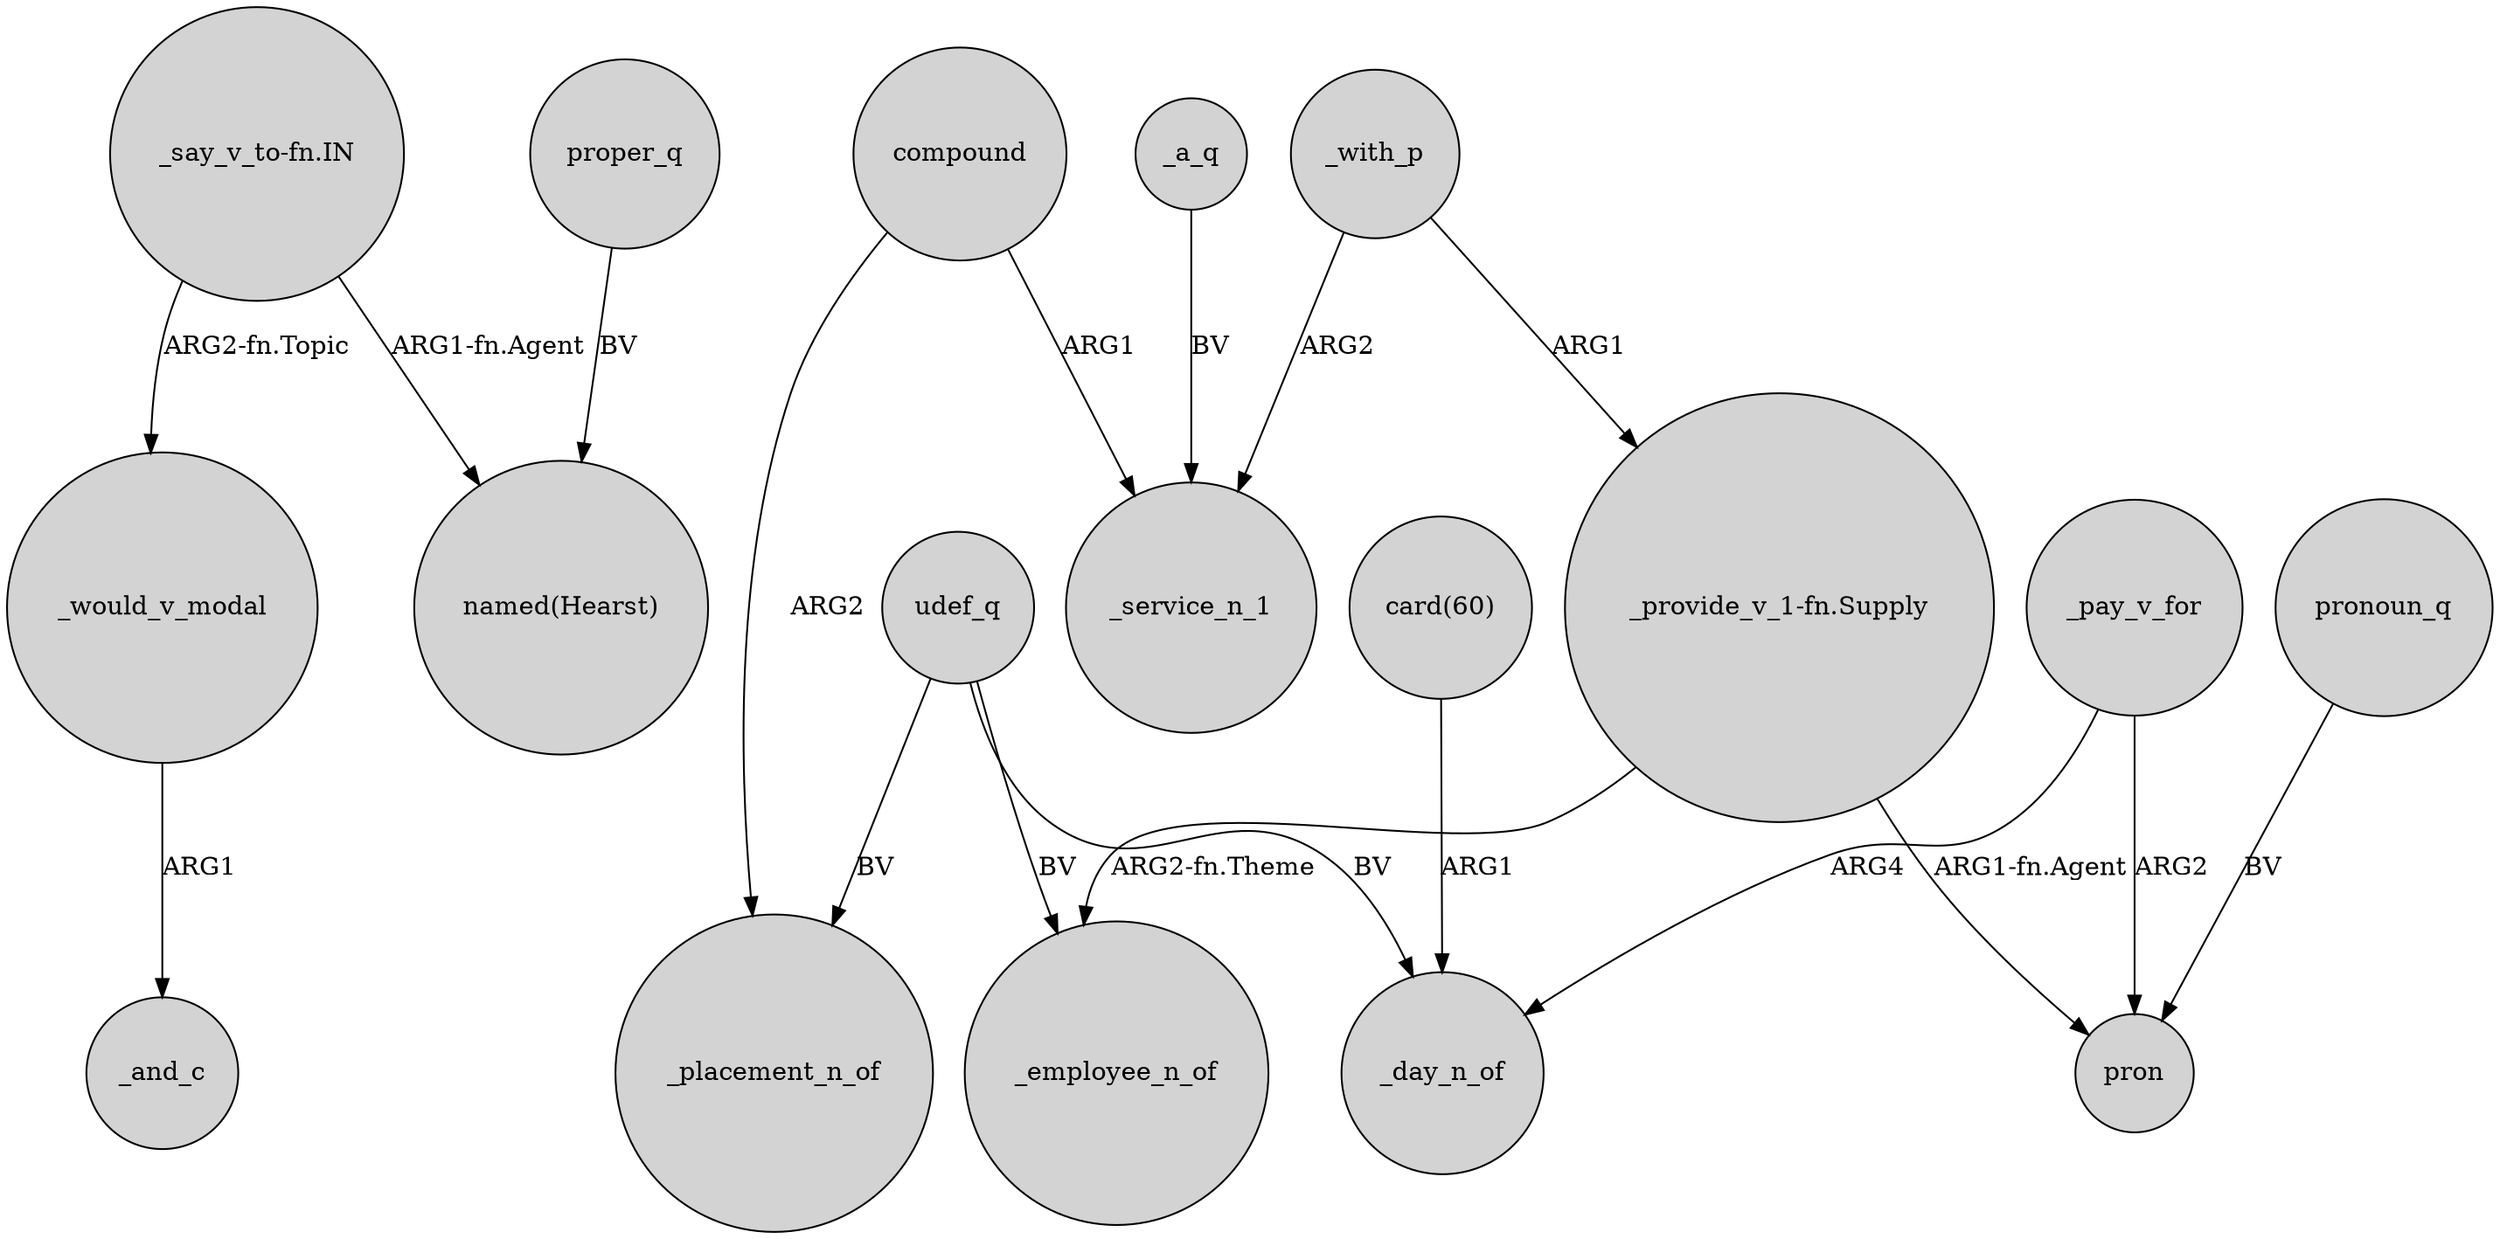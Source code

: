 digraph {
	node [shape=circle style=filled]
	"_say_v_to-fn.IN" -> _would_v_modal [label="ARG2-fn.Topic"]
	compound -> _placement_n_of [label=ARG2]
	"_provide_v_1-fn.Supply" -> pron [label="ARG1-fn.Agent"]
	_with_p -> "_provide_v_1-fn.Supply" [label=ARG1]
	_pay_v_for -> pron [label=ARG2]
	_would_v_modal -> _and_c [label=ARG1]
	udef_q -> _day_n_of [label=BV]
	"card(60)" -> _day_n_of [label=ARG1]
	_a_q -> _service_n_1 [label=BV]
	"_say_v_to-fn.IN" -> "named(Hearst)" [label="ARG1-fn.Agent"]
	udef_q -> _employee_n_of [label=BV]
	"_provide_v_1-fn.Supply" -> _employee_n_of [label="ARG2-fn.Theme"]
	_with_p -> _service_n_1 [label=ARG2]
	udef_q -> _placement_n_of [label=BV]
	compound -> _service_n_1 [label=ARG1]
	_pay_v_for -> _day_n_of [label=ARG4]
	proper_q -> "named(Hearst)" [label=BV]
	pronoun_q -> pron [label=BV]
}
